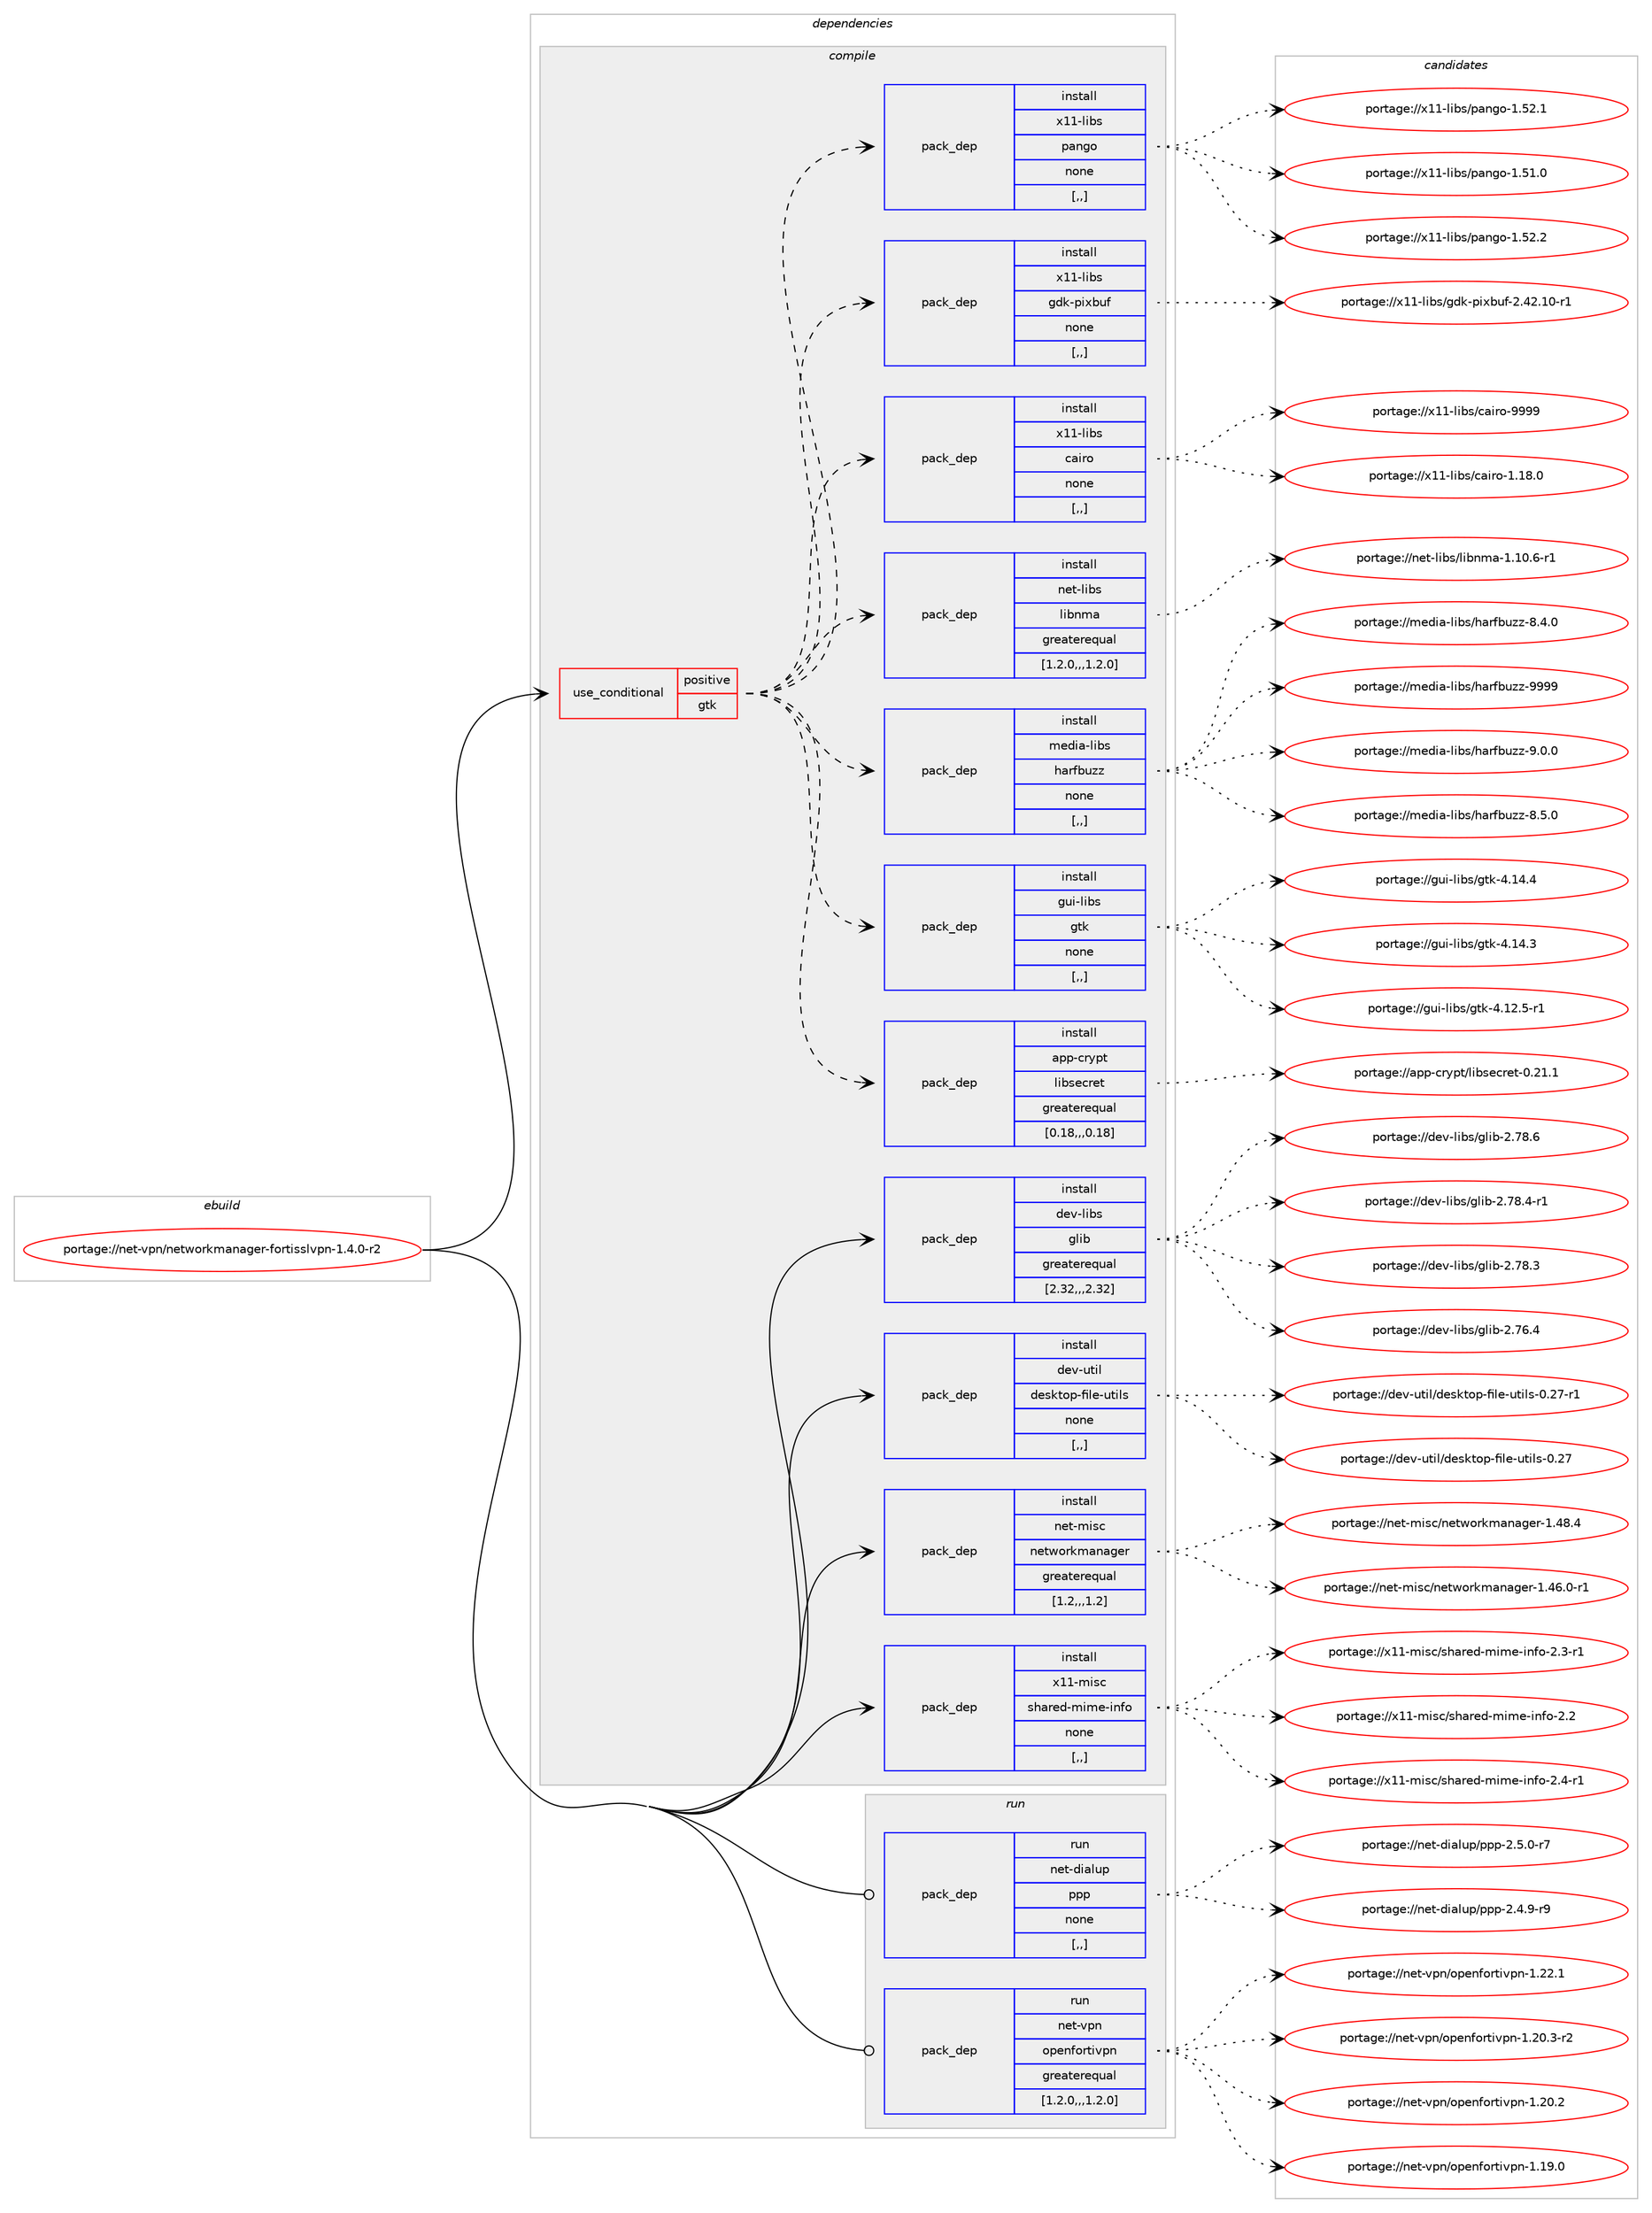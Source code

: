 digraph prolog {

# *************
# Graph options
# *************

newrank=true;
concentrate=true;
compound=true;
graph [rankdir=LR,fontname=Helvetica,fontsize=10,ranksep=1.5];#, ranksep=2.5, nodesep=0.2];
edge  [arrowhead=vee];
node  [fontname=Helvetica,fontsize=10];

# **********
# The ebuild
# **********

subgraph cluster_leftcol {
color=gray;
label=<<i>ebuild</i>>;
id [label="portage://net-vpn/networkmanager-fortisslvpn-1.4.0-r2", color=red, width=4, href="../net-vpn/networkmanager-fortisslvpn-1.4.0-r2.svg"];
}

# ****************
# The dependencies
# ****************

subgraph cluster_midcol {
color=gray;
label=<<i>dependencies</i>>;
subgraph cluster_compile {
fillcolor="#eeeeee";
style=filled;
label=<<i>compile</i>>;
subgraph cond101991 {
dependency385790 [label=<<TABLE BORDER="0" CELLBORDER="1" CELLSPACING="0" CELLPADDING="4"><TR><TD ROWSPAN="3" CELLPADDING="10">use_conditional</TD></TR><TR><TD>positive</TD></TR><TR><TD>gtk</TD></TR></TABLE>>, shape=none, color=red];
subgraph pack281029 {
dependency385791 [label=<<TABLE BORDER="0" CELLBORDER="1" CELLSPACING="0" CELLPADDING="4" WIDTH="220"><TR><TD ROWSPAN="6" CELLPADDING="30">pack_dep</TD></TR><TR><TD WIDTH="110">install</TD></TR><TR><TD>app-crypt</TD></TR><TR><TD>libsecret</TD></TR><TR><TD>greaterequal</TD></TR><TR><TD>[0.18,,,0.18]</TD></TR></TABLE>>, shape=none, color=blue];
}
dependency385790:e -> dependency385791:w [weight=20,style="dashed",arrowhead="vee"];
subgraph pack281030 {
dependency385792 [label=<<TABLE BORDER="0" CELLBORDER="1" CELLSPACING="0" CELLPADDING="4" WIDTH="220"><TR><TD ROWSPAN="6" CELLPADDING="30">pack_dep</TD></TR><TR><TD WIDTH="110">install</TD></TR><TR><TD>gui-libs</TD></TR><TR><TD>gtk</TD></TR><TR><TD>none</TD></TR><TR><TD>[,,]</TD></TR></TABLE>>, shape=none, color=blue];
}
dependency385790:e -> dependency385792:w [weight=20,style="dashed",arrowhead="vee"];
subgraph pack281031 {
dependency385793 [label=<<TABLE BORDER="0" CELLBORDER="1" CELLSPACING="0" CELLPADDING="4" WIDTH="220"><TR><TD ROWSPAN="6" CELLPADDING="30">pack_dep</TD></TR><TR><TD WIDTH="110">install</TD></TR><TR><TD>media-libs</TD></TR><TR><TD>harfbuzz</TD></TR><TR><TD>none</TD></TR><TR><TD>[,,]</TD></TR></TABLE>>, shape=none, color=blue];
}
dependency385790:e -> dependency385793:w [weight=20,style="dashed",arrowhead="vee"];
subgraph pack281032 {
dependency385794 [label=<<TABLE BORDER="0" CELLBORDER="1" CELLSPACING="0" CELLPADDING="4" WIDTH="220"><TR><TD ROWSPAN="6" CELLPADDING="30">pack_dep</TD></TR><TR><TD WIDTH="110">install</TD></TR><TR><TD>net-libs</TD></TR><TR><TD>libnma</TD></TR><TR><TD>greaterequal</TD></TR><TR><TD>[1.2.0,,,1.2.0]</TD></TR></TABLE>>, shape=none, color=blue];
}
dependency385790:e -> dependency385794:w [weight=20,style="dashed",arrowhead="vee"];
subgraph pack281033 {
dependency385795 [label=<<TABLE BORDER="0" CELLBORDER="1" CELLSPACING="0" CELLPADDING="4" WIDTH="220"><TR><TD ROWSPAN="6" CELLPADDING="30">pack_dep</TD></TR><TR><TD WIDTH="110">install</TD></TR><TR><TD>x11-libs</TD></TR><TR><TD>cairo</TD></TR><TR><TD>none</TD></TR><TR><TD>[,,]</TD></TR></TABLE>>, shape=none, color=blue];
}
dependency385790:e -> dependency385795:w [weight=20,style="dashed",arrowhead="vee"];
subgraph pack281034 {
dependency385796 [label=<<TABLE BORDER="0" CELLBORDER="1" CELLSPACING="0" CELLPADDING="4" WIDTH="220"><TR><TD ROWSPAN="6" CELLPADDING="30">pack_dep</TD></TR><TR><TD WIDTH="110">install</TD></TR><TR><TD>x11-libs</TD></TR><TR><TD>gdk-pixbuf</TD></TR><TR><TD>none</TD></TR><TR><TD>[,,]</TD></TR></TABLE>>, shape=none, color=blue];
}
dependency385790:e -> dependency385796:w [weight=20,style="dashed",arrowhead="vee"];
subgraph pack281035 {
dependency385797 [label=<<TABLE BORDER="0" CELLBORDER="1" CELLSPACING="0" CELLPADDING="4" WIDTH="220"><TR><TD ROWSPAN="6" CELLPADDING="30">pack_dep</TD></TR><TR><TD WIDTH="110">install</TD></TR><TR><TD>x11-libs</TD></TR><TR><TD>pango</TD></TR><TR><TD>none</TD></TR><TR><TD>[,,]</TD></TR></TABLE>>, shape=none, color=blue];
}
dependency385790:e -> dependency385797:w [weight=20,style="dashed",arrowhead="vee"];
}
id:e -> dependency385790:w [weight=20,style="solid",arrowhead="vee"];
subgraph pack281036 {
dependency385798 [label=<<TABLE BORDER="0" CELLBORDER="1" CELLSPACING="0" CELLPADDING="4" WIDTH="220"><TR><TD ROWSPAN="6" CELLPADDING="30">pack_dep</TD></TR><TR><TD WIDTH="110">install</TD></TR><TR><TD>dev-libs</TD></TR><TR><TD>glib</TD></TR><TR><TD>greaterequal</TD></TR><TR><TD>[2.32,,,2.32]</TD></TR></TABLE>>, shape=none, color=blue];
}
id:e -> dependency385798:w [weight=20,style="solid",arrowhead="vee"];
subgraph pack281037 {
dependency385799 [label=<<TABLE BORDER="0" CELLBORDER="1" CELLSPACING="0" CELLPADDING="4" WIDTH="220"><TR><TD ROWSPAN="6" CELLPADDING="30">pack_dep</TD></TR><TR><TD WIDTH="110">install</TD></TR><TR><TD>dev-util</TD></TR><TR><TD>desktop-file-utils</TD></TR><TR><TD>none</TD></TR><TR><TD>[,,]</TD></TR></TABLE>>, shape=none, color=blue];
}
id:e -> dependency385799:w [weight=20,style="solid",arrowhead="vee"];
subgraph pack281038 {
dependency385800 [label=<<TABLE BORDER="0" CELLBORDER="1" CELLSPACING="0" CELLPADDING="4" WIDTH="220"><TR><TD ROWSPAN="6" CELLPADDING="30">pack_dep</TD></TR><TR><TD WIDTH="110">install</TD></TR><TR><TD>net-misc</TD></TR><TR><TD>networkmanager</TD></TR><TR><TD>greaterequal</TD></TR><TR><TD>[1.2,,,1.2]</TD></TR></TABLE>>, shape=none, color=blue];
}
id:e -> dependency385800:w [weight=20,style="solid",arrowhead="vee"];
subgraph pack281039 {
dependency385801 [label=<<TABLE BORDER="0" CELLBORDER="1" CELLSPACING="0" CELLPADDING="4" WIDTH="220"><TR><TD ROWSPAN="6" CELLPADDING="30">pack_dep</TD></TR><TR><TD WIDTH="110">install</TD></TR><TR><TD>x11-misc</TD></TR><TR><TD>shared-mime-info</TD></TR><TR><TD>none</TD></TR><TR><TD>[,,]</TD></TR></TABLE>>, shape=none, color=blue];
}
id:e -> dependency385801:w [weight=20,style="solid",arrowhead="vee"];
}
subgraph cluster_compileandrun {
fillcolor="#eeeeee";
style=filled;
label=<<i>compile and run</i>>;
}
subgraph cluster_run {
fillcolor="#eeeeee";
style=filled;
label=<<i>run</i>>;
subgraph pack281040 {
dependency385802 [label=<<TABLE BORDER="0" CELLBORDER="1" CELLSPACING="0" CELLPADDING="4" WIDTH="220"><TR><TD ROWSPAN="6" CELLPADDING="30">pack_dep</TD></TR><TR><TD WIDTH="110">run</TD></TR><TR><TD>net-dialup</TD></TR><TR><TD>ppp</TD></TR><TR><TD>none</TD></TR><TR><TD>[,,]</TD></TR></TABLE>>, shape=none, color=blue];
}
id:e -> dependency385802:w [weight=20,style="solid",arrowhead="odot"];
subgraph pack281041 {
dependency385803 [label=<<TABLE BORDER="0" CELLBORDER="1" CELLSPACING="0" CELLPADDING="4" WIDTH="220"><TR><TD ROWSPAN="6" CELLPADDING="30">pack_dep</TD></TR><TR><TD WIDTH="110">run</TD></TR><TR><TD>net-vpn</TD></TR><TR><TD>openfortivpn</TD></TR><TR><TD>greaterequal</TD></TR><TR><TD>[1.2.0,,,1.2.0]</TD></TR></TABLE>>, shape=none, color=blue];
}
id:e -> dependency385803:w [weight=20,style="solid",arrowhead="odot"];
}
}

# **************
# The candidates
# **************

subgraph cluster_choices {
rank=same;
color=gray;
label=<<i>candidates</i>>;

subgraph choice281029 {
color=black;
nodesep=1;
choice97112112459911412111211647108105981151019911410111645484650494649 [label="portage://app-crypt/libsecret-0.21.1", color=red, width=4,href="../app-crypt/libsecret-0.21.1.svg"];
dependency385791:e -> choice97112112459911412111211647108105981151019911410111645484650494649:w [style=dotted,weight="100"];
}
subgraph choice281030 {
color=black;
nodesep=1;
choice10311710545108105981154710311610745524649524652 [label="portage://gui-libs/gtk-4.14.4", color=red, width=4,href="../gui-libs/gtk-4.14.4.svg"];
choice10311710545108105981154710311610745524649524651 [label="portage://gui-libs/gtk-4.14.3", color=red, width=4,href="../gui-libs/gtk-4.14.3.svg"];
choice103117105451081059811547103116107455246495046534511449 [label="portage://gui-libs/gtk-4.12.5-r1", color=red, width=4,href="../gui-libs/gtk-4.12.5-r1.svg"];
dependency385792:e -> choice10311710545108105981154710311610745524649524652:w [style=dotted,weight="100"];
dependency385792:e -> choice10311710545108105981154710311610745524649524651:w [style=dotted,weight="100"];
dependency385792:e -> choice103117105451081059811547103116107455246495046534511449:w [style=dotted,weight="100"];
}
subgraph choice281031 {
color=black;
nodesep=1;
choice1091011001059745108105981154710497114102981171221224557575757 [label="portage://media-libs/harfbuzz-9999", color=red, width=4,href="../media-libs/harfbuzz-9999.svg"];
choice109101100105974510810598115471049711410298117122122455746484648 [label="portage://media-libs/harfbuzz-9.0.0", color=red, width=4,href="../media-libs/harfbuzz-9.0.0.svg"];
choice109101100105974510810598115471049711410298117122122455646534648 [label="portage://media-libs/harfbuzz-8.5.0", color=red, width=4,href="../media-libs/harfbuzz-8.5.0.svg"];
choice109101100105974510810598115471049711410298117122122455646524648 [label="portage://media-libs/harfbuzz-8.4.0", color=red, width=4,href="../media-libs/harfbuzz-8.4.0.svg"];
dependency385793:e -> choice1091011001059745108105981154710497114102981171221224557575757:w [style=dotted,weight="100"];
dependency385793:e -> choice109101100105974510810598115471049711410298117122122455746484648:w [style=dotted,weight="100"];
dependency385793:e -> choice109101100105974510810598115471049711410298117122122455646534648:w [style=dotted,weight="100"];
dependency385793:e -> choice109101100105974510810598115471049711410298117122122455646524648:w [style=dotted,weight="100"];
}
subgraph choice281032 {
color=black;
nodesep=1;
choice1101011164510810598115471081059811010997454946494846544511449 [label="portage://net-libs/libnma-1.10.6-r1", color=red, width=4,href="../net-libs/libnma-1.10.6-r1.svg"];
dependency385794:e -> choice1101011164510810598115471081059811010997454946494846544511449:w [style=dotted,weight="100"];
}
subgraph choice281033 {
color=black;
nodesep=1;
choice120494945108105981154799971051141114557575757 [label="portage://x11-libs/cairo-9999", color=red, width=4,href="../x11-libs/cairo-9999.svg"];
choice1204949451081059811547999710511411145494649564648 [label="portage://x11-libs/cairo-1.18.0", color=red, width=4,href="../x11-libs/cairo-1.18.0.svg"];
dependency385795:e -> choice120494945108105981154799971051141114557575757:w [style=dotted,weight="100"];
dependency385795:e -> choice1204949451081059811547999710511411145494649564648:w [style=dotted,weight="100"];
}
subgraph choice281034 {
color=black;
nodesep=1;
choice1204949451081059811547103100107451121051209811710245504652504649484511449 [label="portage://x11-libs/gdk-pixbuf-2.42.10-r1", color=red, width=4,href="../x11-libs/gdk-pixbuf-2.42.10-r1.svg"];
dependency385796:e -> choice1204949451081059811547103100107451121051209811710245504652504649484511449:w [style=dotted,weight="100"];
}
subgraph choice281035 {
color=black;
nodesep=1;
choice12049494510810598115471129711010311145494653504650 [label="portage://x11-libs/pango-1.52.2", color=red, width=4,href="../x11-libs/pango-1.52.2.svg"];
choice12049494510810598115471129711010311145494653504649 [label="portage://x11-libs/pango-1.52.1", color=red, width=4,href="../x11-libs/pango-1.52.1.svg"];
choice12049494510810598115471129711010311145494653494648 [label="portage://x11-libs/pango-1.51.0", color=red, width=4,href="../x11-libs/pango-1.51.0.svg"];
dependency385797:e -> choice12049494510810598115471129711010311145494653504650:w [style=dotted,weight="100"];
dependency385797:e -> choice12049494510810598115471129711010311145494653504649:w [style=dotted,weight="100"];
dependency385797:e -> choice12049494510810598115471129711010311145494653494648:w [style=dotted,weight="100"];
}
subgraph choice281036 {
color=black;
nodesep=1;
choice1001011184510810598115471031081059845504655564654 [label="portage://dev-libs/glib-2.78.6", color=red, width=4,href="../dev-libs/glib-2.78.6.svg"];
choice10010111845108105981154710310810598455046555646524511449 [label="portage://dev-libs/glib-2.78.4-r1", color=red, width=4,href="../dev-libs/glib-2.78.4-r1.svg"];
choice1001011184510810598115471031081059845504655564651 [label="portage://dev-libs/glib-2.78.3", color=red, width=4,href="../dev-libs/glib-2.78.3.svg"];
choice1001011184510810598115471031081059845504655544652 [label="portage://dev-libs/glib-2.76.4", color=red, width=4,href="../dev-libs/glib-2.76.4.svg"];
dependency385798:e -> choice1001011184510810598115471031081059845504655564654:w [style=dotted,weight="100"];
dependency385798:e -> choice10010111845108105981154710310810598455046555646524511449:w [style=dotted,weight="100"];
dependency385798:e -> choice1001011184510810598115471031081059845504655564651:w [style=dotted,weight="100"];
dependency385798:e -> choice1001011184510810598115471031081059845504655544652:w [style=dotted,weight="100"];
}
subgraph choice281037 {
color=black;
nodesep=1;
choice1001011184511711610510847100101115107116111112451021051081014511711610510811545484650554511449 [label="portage://dev-util/desktop-file-utils-0.27-r1", color=red, width=4,href="../dev-util/desktop-file-utils-0.27-r1.svg"];
choice100101118451171161051084710010111510711611111245102105108101451171161051081154548465055 [label="portage://dev-util/desktop-file-utils-0.27", color=red, width=4,href="../dev-util/desktop-file-utils-0.27.svg"];
dependency385799:e -> choice1001011184511711610510847100101115107116111112451021051081014511711610510811545484650554511449:w [style=dotted,weight="100"];
dependency385799:e -> choice100101118451171161051084710010111510711611111245102105108101451171161051081154548465055:w [style=dotted,weight="100"];
}
subgraph choice281038 {
color=black;
nodesep=1;
choice110101116451091051159947110101116119111114107109971109710310111445494652564652 [label="portage://net-misc/networkmanager-1.48.4", color=red, width=4,href="../net-misc/networkmanager-1.48.4.svg"];
choice1101011164510910511599471101011161191111141071099711097103101114454946525446484511449 [label="portage://net-misc/networkmanager-1.46.0-r1", color=red, width=4,href="../net-misc/networkmanager-1.46.0-r1.svg"];
dependency385800:e -> choice110101116451091051159947110101116119111114107109971109710310111445494652564652:w [style=dotted,weight="100"];
dependency385800:e -> choice1101011164510910511599471101011161191111141071099711097103101114454946525446484511449:w [style=dotted,weight="100"];
}
subgraph choice281039 {
color=black;
nodesep=1;
choice1204949451091051159947115104971141011004510910510910145105110102111455046524511449 [label="portage://x11-misc/shared-mime-info-2.4-r1", color=red, width=4,href="../x11-misc/shared-mime-info-2.4-r1.svg"];
choice1204949451091051159947115104971141011004510910510910145105110102111455046514511449 [label="portage://x11-misc/shared-mime-info-2.3-r1", color=red, width=4,href="../x11-misc/shared-mime-info-2.3-r1.svg"];
choice120494945109105115994711510497114101100451091051091014510511010211145504650 [label="portage://x11-misc/shared-mime-info-2.2", color=red, width=4,href="../x11-misc/shared-mime-info-2.2.svg"];
dependency385801:e -> choice1204949451091051159947115104971141011004510910510910145105110102111455046524511449:w [style=dotted,weight="100"];
dependency385801:e -> choice1204949451091051159947115104971141011004510910510910145105110102111455046514511449:w [style=dotted,weight="100"];
dependency385801:e -> choice120494945109105115994711510497114101100451091051091014510511010211145504650:w [style=dotted,weight="100"];
}
subgraph choice281040 {
color=black;
nodesep=1;
choice1101011164510010597108117112471121121124550465346484511455 [label="portage://net-dialup/ppp-2.5.0-r7", color=red, width=4,href="../net-dialup/ppp-2.5.0-r7.svg"];
choice1101011164510010597108117112471121121124550465246574511457 [label="portage://net-dialup/ppp-2.4.9-r9", color=red, width=4,href="../net-dialup/ppp-2.4.9-r9.svg"];
dependency385802:e -> choice1101011164510010597108117112471121121124550465346484511455:w [style=dotted,weight="100"];
dependency385802:e -> choice1101011164510010597108117112471121121124550465246574511457:w [style=dotted,weight="100"];
}
subgraph choice281041 {
color=black;
nodesep=1;
choice110101116451181121104711111210111010211111411610511811211045494650504649 [label="portage://net-vpn/openfortivpn-1.22.1", color=red, width=4,href="../net-vpn/openfortivpn-1.22.1.svg"];
choice1101011164511811211047111112101110102111114116105118112110454946504846514511450 [label="portage://net-vpn/openfortivpn-1.20.3-r2", color=red, width=4,href="../net-vpn/openfortivpn-1.20.3-r2.svg"];
choice110101116451181121104711111210111010211111411610511811211045494650484650 [label="portage://net-vpn/openfortivpn-1.20.2", color=red, width=4,href="../net-vpn/openfortivpn-1.20.2.svg"];
choice110101116451181121104711111210111010211111411610511811211045494649574648 [label="portage://net-vpn/openfortivpn-1.19.0", color=red, width=4,href="../net-vpn/openfortivpn-1.19.0.svg"];
dependency385803:e -> choice110101116451181121104711111210111010211111411610511811211045494650504649:w [style=dotted,weight="100"];
dependency385803:e -> choice1101011164511811211047111112101110102111114116105118112110454946504846514511450:w [style=dotted,weight="100"];
dependency385803:e -> choice110101116451181121104711111210111010211111411610511811211045494650484650:w [style=dotted,weight="100"];
dependency385803:e -> choice110101116451181121104711111210111010211111411610511811211045494649574648:w [style=dotted,weight="100"];
}
}

}
